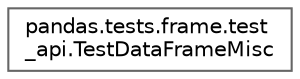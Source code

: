 digraph "Graphical Class Hierarchy"
{
 // LATEX_PDF_SIZE
  bgcolor="transparent";
  edge [fontname=Helvetica,fontsize=10,labelfontname=Helvetica,labelfontsize=10];
  node [fontname=Helvetica,fontsize=10,shape=box,height=0.2,width=0.4];
  rankdir="LR";
  Node0 [id="Node000000",label="pandas.tests.frame.test\l_api.TestDataFrameMisc",height=0.2,width=0.4,color="grey40", fillcolor="white", style="filled",URL="$d5/dd7/classpandas_1_1tests_1_1frame_1_1test__api_1_1TestDataFrameMisc.html",tooltip=" "];
}
